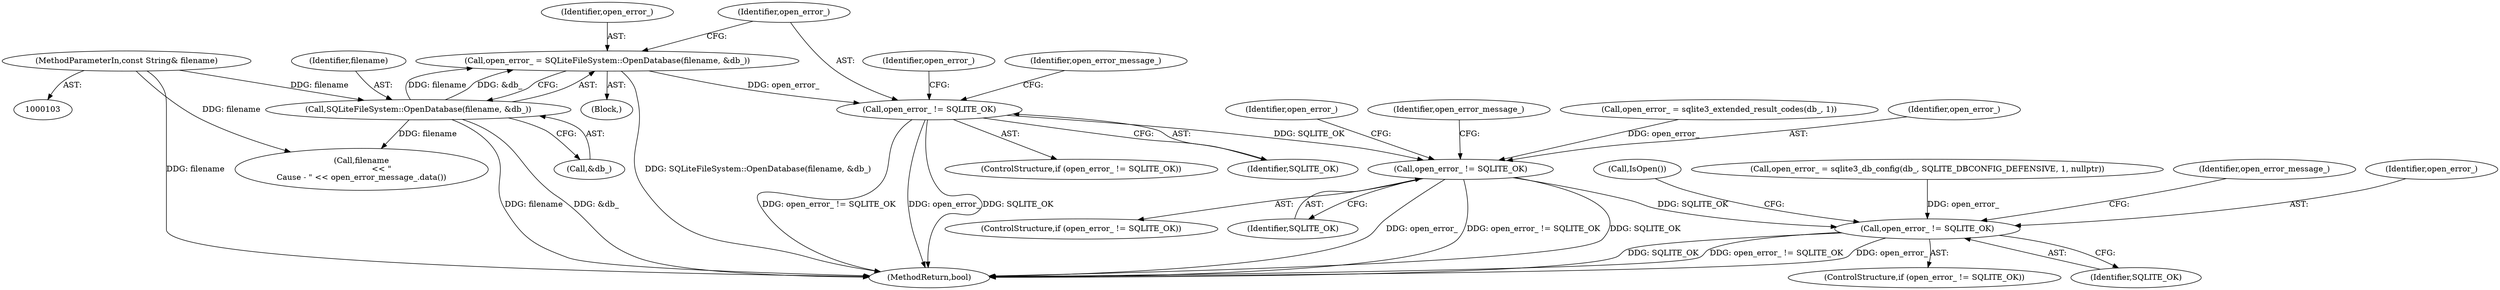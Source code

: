 digraph "0_Chrome_a06c5187775536a68f035f16cdb8bc47b9bfad24@API" {
"1000114" [label="(Call,open_error_ != SQLITE_OK)"];
"1000107" [label="(Call,open_error_ = SQLiteFileSystem::OpenDatabase(filename, &db_))"];
"1000109" [label="(Call,SQLiteFileSystem::OpenDatabase(filename, &db_))"];
"1000104" [label="(MethodParameterIn,const String& filename)"];
"1000148" [label="(Call,open_error_ != SQLITE_OK)"];
"1000177" [label="(Call,open_error_ != SQLITE_OK)"];
"1000179" [label="(Identifier,SQLITE_OK)"];
"1000105" [label="(Block,)"];
"1000113" [label="(ControlStructure,if (open_error_ != SQLITE_OK))"];
"1000170" [label="(Identifier,open_error_)"];
"1000177" [label="(Call,open_error_ != SQLITE_OK)"];
"1000116" [label="(Identifier,SQLITE_OK)"];
"1000108" [label="(Identifier,open_error_)"];
"1000153" [label="(Identifier,open_error_message_)"];
"1000199" [label="(Call,IsOpen())"];
"1000130" [label="(Call,filename\n                << \"\nCause - \" << open_error_message_.data())"];
"1000111" [label="(Call,&db_)"];
"1000104" [label="(MethodParameterIn,const String& filename)"];
"1000142" [label="(Call,open_error_ = sqlite3_extended_result_codes(db_, 1))"];
"1000149" [label="(Identifier,open_error_)"];
"1000176" [label="(ControlStructure,if (open_error_ != SQLITE_OK))"];
"1000148" [label="(Call,open_error_ != SQLITE_OK)"];
"1000109" [label="(Call,SQLiteFileSystem::OpenDatabase(filename, &db_))"];
"1000150" [label="(Identifier,SQLITE_OK)"];
"1000143" [label="(Identifier,open_error_)"];
"1000115" [label="(Identifier,open_error_)"];
"1000107" [label="(Call,open_error_ = SQLiteFileSystem::OpenDatabase(filename, &db_))"];
"1000147" [label="(ControlStructure,if (open_error_ != SQLITE_OK))"];
"1000169" [label="(Call,open_error_ = sqlite3_db_config(db_, SQLITE_DBCONFIG_DEFENSIVE, 1, nullptr))"];
"1000223" [label="(MethodReturn,bool)"];
"1000182" [label="(Identifier,open_error_message_)"];
"1000114" [label="(Call,open_error_ != SQLITE_OK)"];
"1000110" [label="(Identifier,filename)"];
"1000178" [label="(Identifier,open_error_)"];
"1000119" [label="(Identifier,open_error_message_)"];
"1000114" -> "1000113"  [label="AST: "];
"1000114" -> "1000116"  [label="CFG: "];
"1000115" -> "1000114"  [label="AST: "];
"1000116" -> "1000114"  [label="AST: "];
"1000119" -> "1000114"  [label="CFG: "];
"1000143" -> "1000114"  [label="CFG: "];
"1000114" -> "1000223"  [label="DDG: open_error_ != SQLITE_OK"];
"1000114" -> "1000223"  [label="DDG: open_error_"];
"1000114" -> "1000223"  [label="DDG: SQLITE_OK"];
"1000107" -> "1000114"  [label="DDG: open_error_"];
"1000114" -> "1000148"  [label="DDG: SQLITE_OK"];
"1000107" -> "1000105"  [label="AST: "];
"1000107" -> "1000109"  [label="CFG: "];
"1000108" -> "1000107"  [label="AST: "];
"1000109" -> "1000107"  [label="AST: "];
"1000115" -> "1000107"  [label="CFG: "];
"1000107" -> "1000223"  [label="DDG: SQLiteFileSystem::OpenDatabase(filename, &db_)"];
"1000109" -> "1000107"  [label="DDG: filename"];
"1000109" -> "1000107"  [label="DDG: &db_"];
"1000109" -> "1000111"  [label="CFG: "];
"1000110" -> "1000109"  [label="AST: "];
"1000111" -> "1000109"  [label="AST: "];
"1000109" -> "1000223"  [label="DDG: filename"];
"1000109" -> "1000223"  [label="DDG: &db_"];
"1000104" -> "1000109"  [label="DDG: filename"];
"1000109" -> "1000130"  [label="DDG: filename"];
"1000104" -> "1000103"  [label="AST: "];
"1000104" -> "1000223"  [label="DDG: filename"];
"1000104" -> "1000130"  [label="DDG: filename"];
"1000148" -> "1000147"  [label="AST: "];
"1000148" -> "1000150"  [label="CFG: "];
"1000149" -> "1000148"  [label="AST: "];
"1000150" -> "1000148"  [label="AST: "];
"1000153" -> "1000148"  [label="CFG: "];
"1000170" -> "1000148"  [label="CFG: "];
"1000148" -> "1000223"  [label="DDG: open_error_"];
"1000148" -> "1000223"  [label="DDG: open_error_ != SQLITE_OK"];
"1000148" -> "1000223"  [label="DDG: SQLITE_OK"];
"1000142" -> "1000148"  [label="DDG: open_error_"];
"1000148" -> "1000177"  [label="DDG: SQLITE_OK"];
"1000177" -> "1000176"  [label="AST: "];
"1000177" -> "1000179"  [label="CFG: "];
"1000178" -> "1000177"  [label="AST: "];
"1000179" -> "1000177"  [label="AST: "];
"1000182" -> "1000177"  [label="CFG: "];
"1000199" -> "1000177"  [label="CFG: "];
"1000177" -> "1000223"  [label="DDG: open_error_"];
"1000177" -> "1000223"  [label="DDG: SQLITE_OK"];
"1000177" -> "1000223"  [label="DDG: open_error_ != SQLITE_OK"];
"1000169" -> "1000177"  [label="DDG: open_error_"];
}
